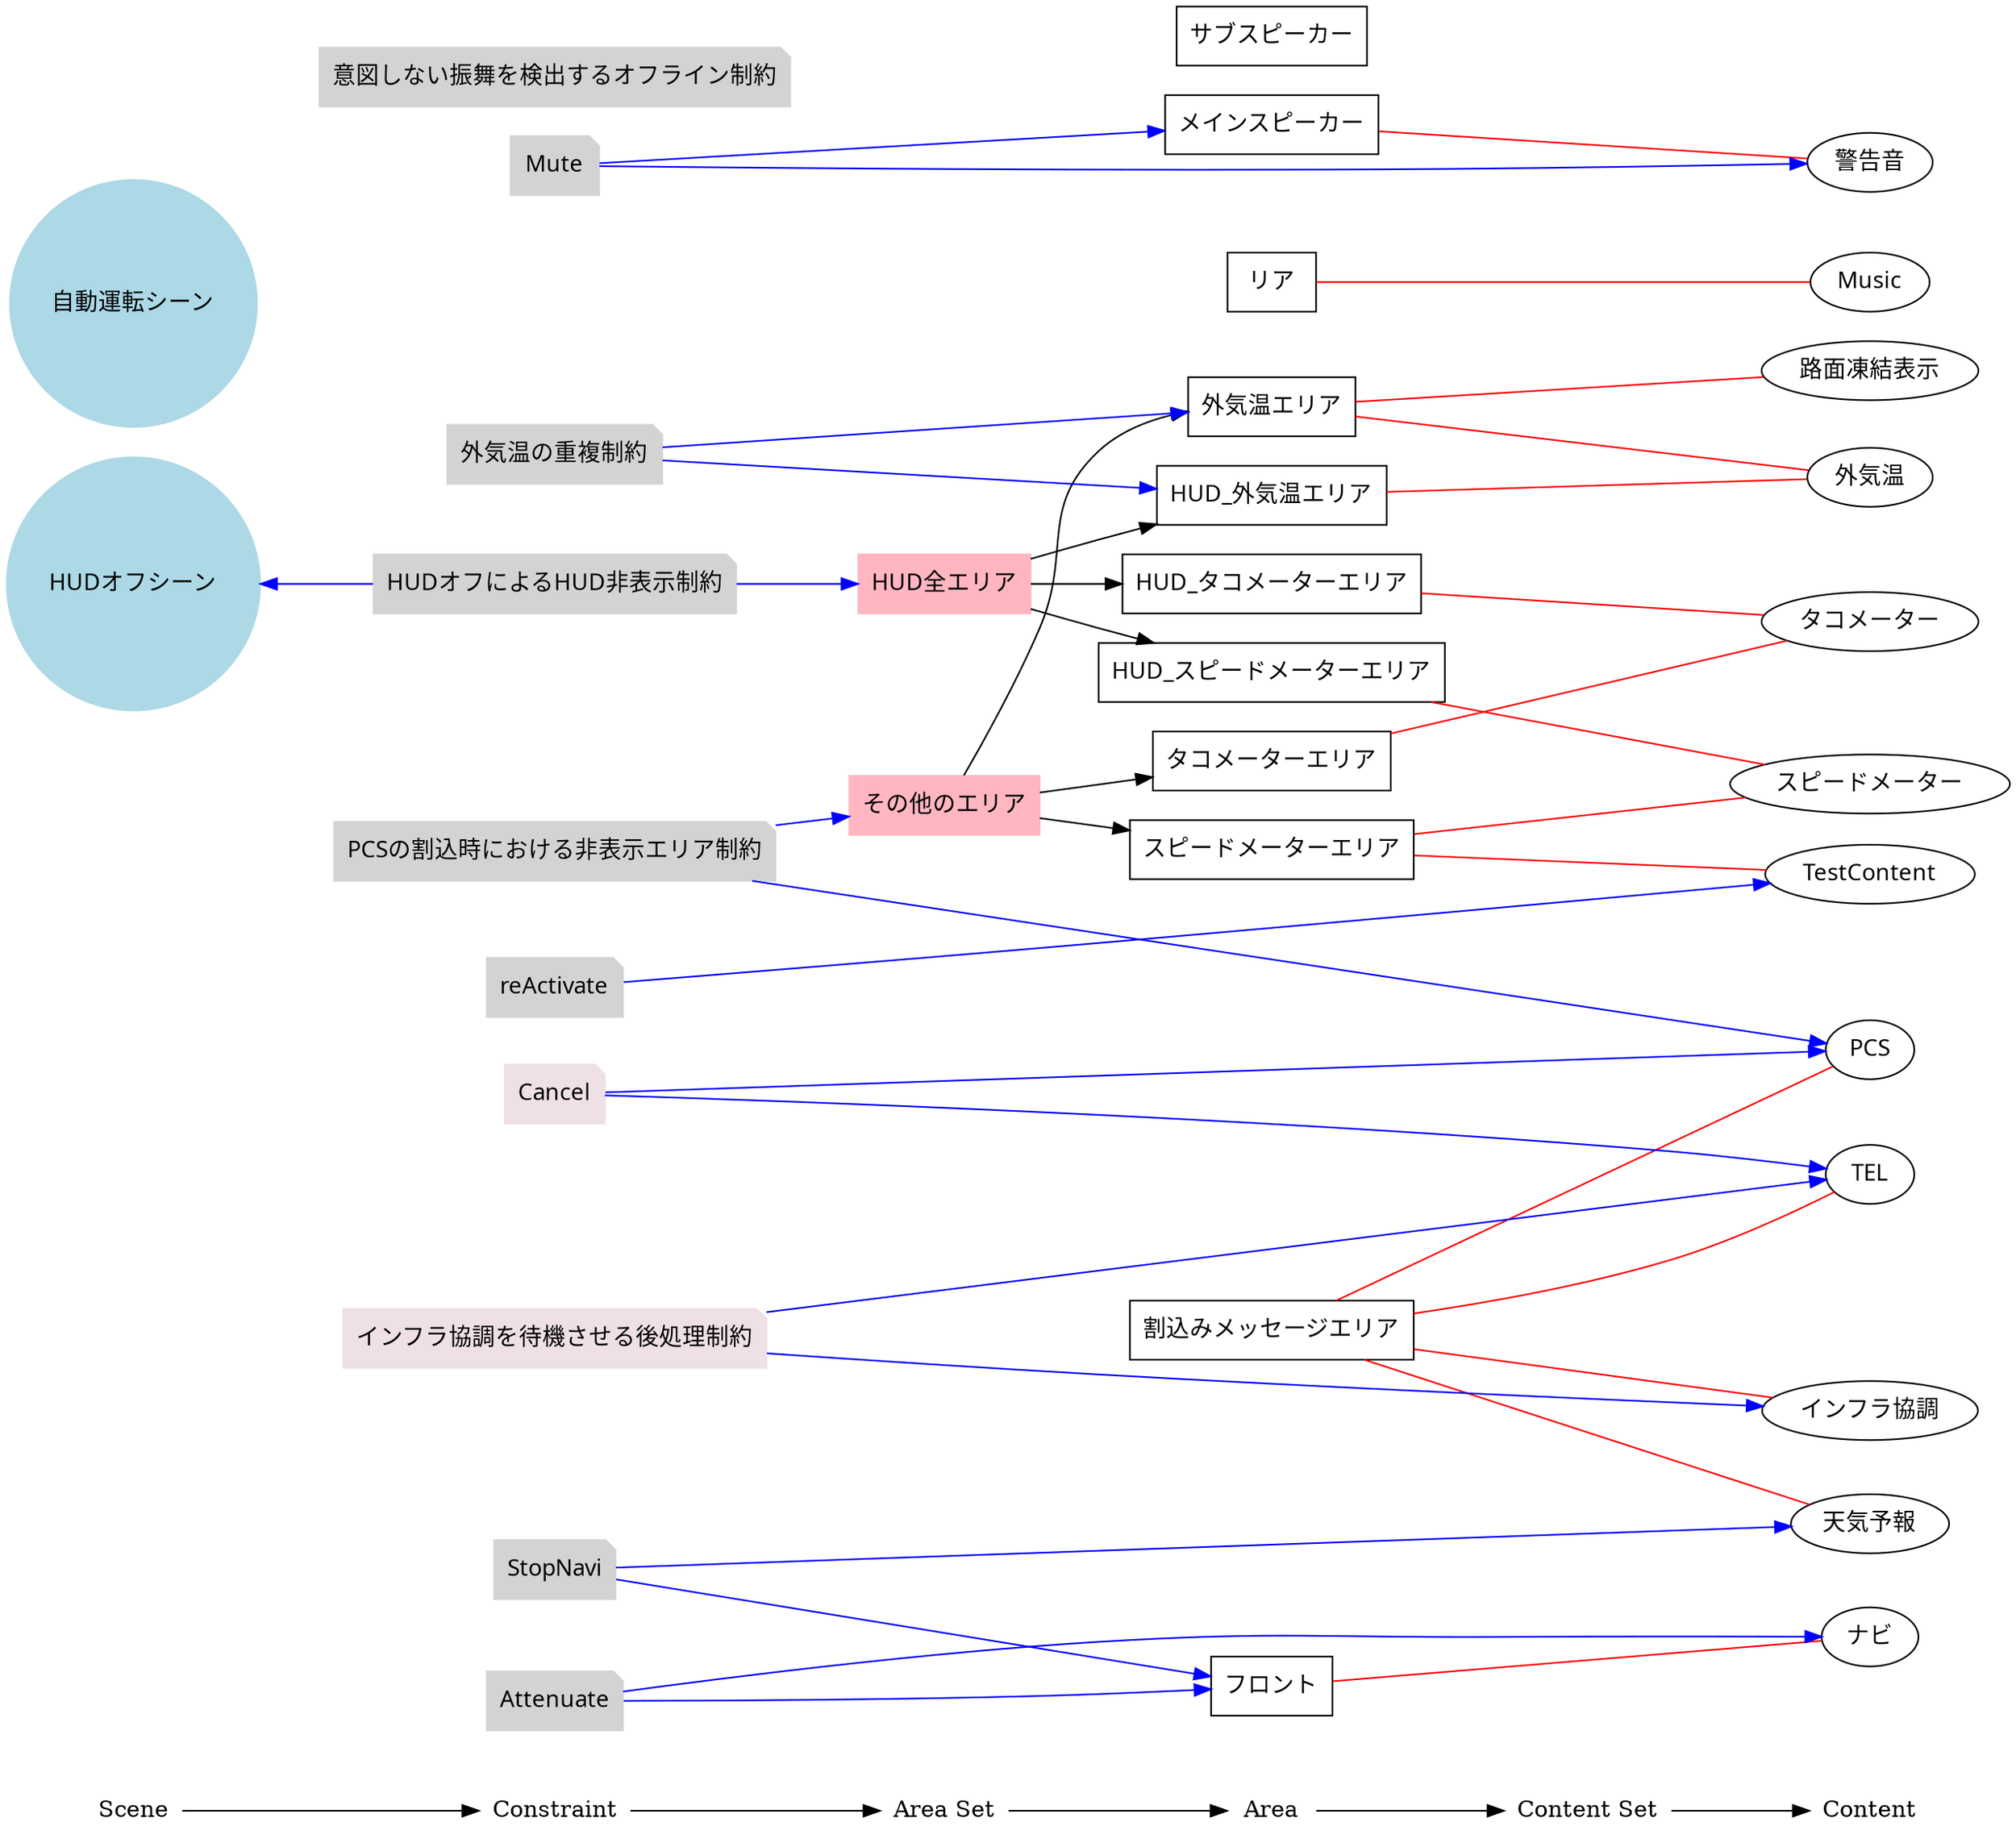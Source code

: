 digraph rule_objects_graph {
	rankdir = LR;
	charset="utf-8";
	clusterrank = global;
	
	node [shape = plaintext];
	Scene -> Constraint -> "Area Set" -> Area -> "Content Set" -> Content; 
	{ rank = same;
		node [shape = box];
		{
			Area;
			e1 [label="スピードメーターエリア", fontname="Meiryo UI"];
			e2 [label="タコメーターエリア", fontname="Meiryo UI"];
			e3 [label="割込みメッセージエリア", fontname="Meiryo UI"];
			e4 [label="外気温エリア", fontname="Meiryo UI"];
			e5 [label="HUD_外気温エリア", fontname="Meiryo UI"];
			e6 [label="HUD_スピードメーターエリア", fontname="Meiryo UI"];
			e7 [label="HUD_タコメーターエリア", fontname="Meiryo UI"];

			e8 [label="フロント", fontname="Meiryo UI"];
			e9 [label="リア", fontname="Meiryo UI"];
			e10 [label="メインスピーカー", fontname="Meiryo UI"];
			e11 [label="サブスピーカー", fontname="Meiryo UI"];
		}
	}
	
	{ rank = same;
		node [shape = ellipse];
		{
			Content;
			e12 [label="スピードメーター", fontname="Meiryo UI"];
			e13 [label="タコメーター", fontname="Meiryo UI"];
			e14 [label="外気温", fontname="Meiryo UI"];
			e15 [label="路面凍結表示", fontname="Meiryo UI"];
			e16 [label="PCS", fontname="Meiryo UI"];
			e17 [label="TEL", fontname="Meiryo UI"];
			e18 [label="インフラ協調", fontname="Meiryo UI"];
			e19 [label="天気予報", fontname="Meiryo UI"];
			e20 [label="TestContent", fontname="Meiryo UI"];

			e21 [label="ナビ", fontname="Meiryo UI"];
			e22 [label="Music", fontname="Meiryo UI"];
			e23 [label="警告音", fontname="Meiryo UI"];

		}
	}
	
	{
		subgraph subareaset {
			"Area Set";
			node [shape = box, style = filled, color = lightpink];
			e24 [label="その他のエリア", fontname="Meiryo UI"];
			e25 [label="HUD全エリア", fontname="Meiryo UI"];


		}
	}
	e24 -> e4;
	e24 -> e1;
	e24 -> e2;
	e25 -> e6;
	e25 -> e5;
	e25 -> e7;


	
	{
		subgraph subcontentset {
			"Content Set";
			node [shape = ellipse, style = filled, color = palegreen];


		}
	}



	e1 -> e12 [dir=none, color=red];
	e6 -> e12 [dir=none, color=red];
	e2 -> e13 [dir=none, color=red];
	e7 -> e13 [dir=none, color=red];
	e4 -> e14 [dir=none, color=red];
	e5 -> e14 [dir=none, color=red];
	e4 -> e15 [dir=none, color=red];
	e3 -> e16 [dir=none, color=red];
	e3 -> e17 [dir=none, color=red];
	e3 -> e18 [dir=none, color=red];
	e3 -> e19 [dir=none, color=red];
	e1 -> e20 [dir=none, color=red];
	

	

	e8 -> e21 [dir=none, color=red];
	e9 -> e22 [dir=none, color=red];
	e10 -> e23 [dir=none, color=red];
	

	

	subgraph scene { rank = same;
		node [shape = circle, style = filled, color = lightblue];
		{
			"Scene";
			e26 [label="自動運転シーン", fontname="Meiryo UI"];
			e27 [label="HUDオフシーン", fontname="Meiryo UI"];

		}
	}

	{ rank = same;
		node [shape = note, style = filled, color = lightgrey];
		{
			"Constraint";
			e28 [label="PCSの割込時における非表示エリア制約", fontname="Meiryo UI"];
			e29 [label="外気温の重複制約", fontname="Meiryo UI"];
			e30 [label="HUDオフによるHUD非表示制約", fontname="Meiryo UI"];
			e31 [label="意図しない振舞を検出するオフライン制約", fontname="Meiryo UI"];
			e32 [label="Attenuate", fontname="Meiryo UI"];
			e33 [label="Mute", fontname="Meiryo UI"];
			e34 [label="StopNavi", fontname="Meiryo UI"];
			e35 [label="reActivate", fontname="Meiryo UI"];
		}
	}
	
	{ rank = same;
		node [shape = note, style = filled, color = lavenderblush2];
		{
			"Constraint";
			e36 [label="インフラ協調を待機させる後処理制約", fontname="Meiryo UI"];
			e37 [label="Cancel", fontname="Meiryo UI"];
		}
	}

	{ rank = same;
		node [shape = note, style = filled, color = lightpink2];
		{
			"Constraint";
		}
	}

	e28 -> e24 [color=blue];
	e28 -> e16 [color=blue];
	e29 -> e5 [color=blue];
	e29 -> e4 [color=blue];
	e30 -> e25 [color=blue];
	e30 -> e27 [color=blue];
	e32 -> e8 [color=blue];
	e32 -> e21 [color=blue];
	e33 -> e10 [color=blue];
	e33 -> e23 [color=blue];
	e34 -> e8 [color=blue];
	e34 -> e19 [color=blue];
	e35 -> e20 [color=blue];
	

	e36 -> e17 [color=blue];
	e36 -> e18 [color=blue];
	e37 -> e17 [color=blue];
	e37 -> e16 [color=blue];
	

	
}

